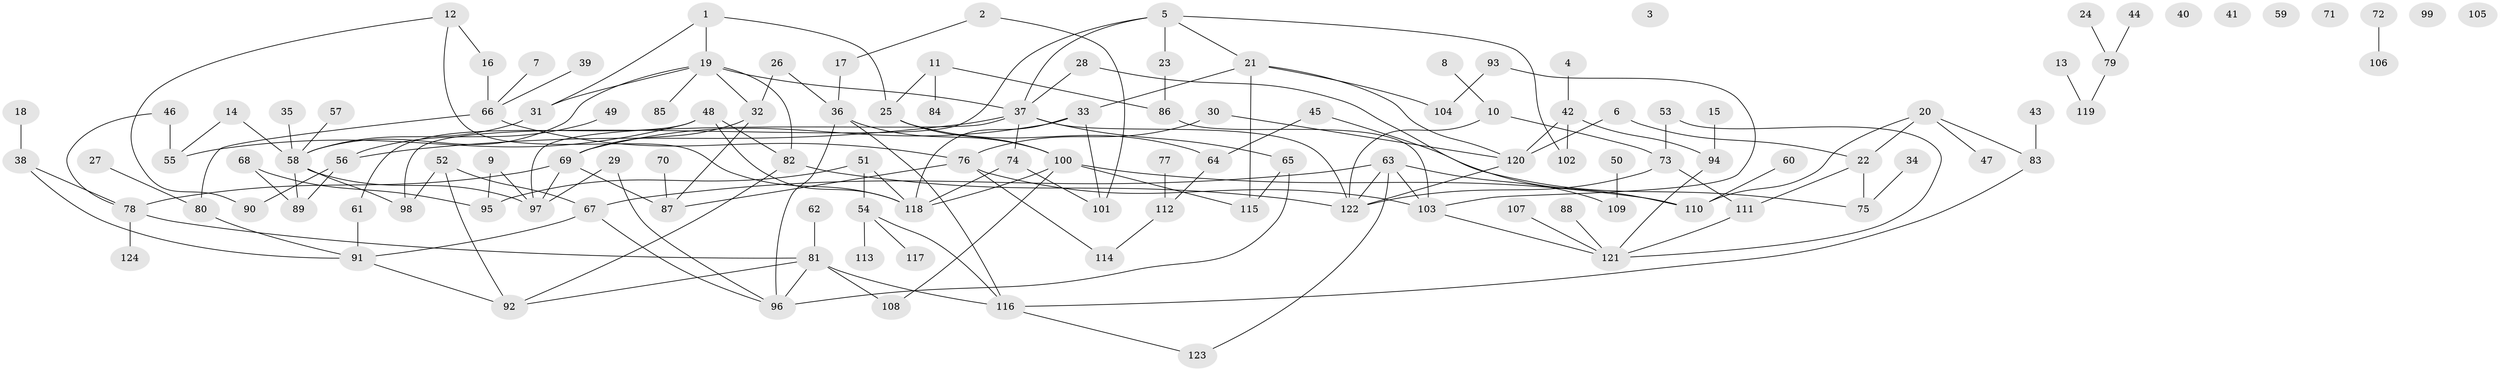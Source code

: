 // coarse degree distribution, {3: 0.23255813953488372, 12: 0.023255813953488372, 4: 0.046511627906976744, 6: 0.09302325581395349, 5: 0.13953488372093023, 7: 0.06976744186046512, 2: 0.20930232558139536, 9: 0.06976744186046512, 1: 0.09302325581395349, 8: 0.023255813953488372}
// Generated by graph-tools (version 1.1) at 2025/48/03/04/25 22:48:25]
// undirected, 124 vertices, 169 edges
graph export_dot {
  node [color=gray90,style=filled];
  1;
  2;
  3;
  4;
  5;
  6;
  7;
  8;
  9;
  10;
  11;
  12;
  13;
  14;
  15;
  16;
  17;
  18;
  19;
  20;
  21;
  22;
  23;
  24;
  25;
  26;
  27;
  28;
  29;
  30;
  31;
  32;
  33;
  34;
  35;
  36;
  37;
  38;
  39;
  40;
  41;
  42;
  43;
  44;
  45;
  46;
  47;
  48;
  49;
  50;
  51;
  52;
  53;
  54;
  55;
  56;
  57;
  58;
  59;
  60;
  61;
  62;
  63;
  64;
  65;
  66;
  67;
  68;
  69;
  70;
  71;
  72;
  73;
  74;
  75;
  76;
  77;
  78;
  79;
  80;
  81;
  82;
  83;
  84;
  85;
  86;
  87;
  88;
  89;
  90;
  91;
  92;
  93;
  94;
  95;
  96;
  97;
  98;
  99;
  100;
  101;
  102;
  103;
  104;
  105;
  106;
  107;
  108;
  109;
  110;
  111;
  112;
  113;
  114;
  115;
  116;
  117;
  118;
  119;
  120;
  121;
  122;
  123;
  124;
  1 -- 19;
  1 -- 25;
  1 -- 31;
  2 -- 17;
  2 -- 101;
  4 -- 42;
  5 -- 21;
  5 -- 23;
  5 -- 37;
  5 -- 98;
  5 -- 102;
  6 -- 22;
  6 -- 120;
  7 -- 66;
  8 -- 10;
  9 -- 95;
  9 -- 97;
  10 -- 73;
  10 -- 122;
  11 -- 25;
  11 -- 84;
  11 -- 86;
  12 -- 16;
  12 -- 90;
  12 -- 118;
  13 -- 119;
  14 -- 55;
  14 -- 58;
  15 -- 94;
  16 -- 66;
  17 -- 36;
  18 -- 38;
  19 -- 31;
  19 -- 32;
  19 -- 37;
  19 -- 58;
  19 -- 82;
  19 -- 85;
  20 -- 22;
  20 -- 47;
  20 -- 83;
  20 -- 110;
  21 -- 33;
  21 -- 104;
  21 -- 115;
  21 -- 120;
  22 -- 75;
  22 -- 111;
  23 -- 86;
  24 -- 79;
  25 -- 64;
  25 -- 100;
  26 -- 32;
  26 -- 36;
  27 -- 80;
  28 -- 37;
  28 -- 110;
  29 -- 96;
  29 -- 97;
  30 -- 76;
  30 -- 120;
  31 -- 58;
  32 -- 69;
  32 -- 87;
  33 -- 69;
  33 -- 101;
  33 -- 118;
  34 -- 75;
  35 -- 58;
  36 -- 96;
  36 -- 100;
  36 -- 116;
  37 -- 56;
  37 -- 65;
  37 -- 74;
  37 -- 97;
  37 -- 122;
  38 -- 78;
  38 -- 91;
  39 -- 66;
  42 -- 94;
  42 -- 102;
  42 -- 120;
  43 -- 83;
  44 -- 79;
  45 -- 64;
  45 -- 75;
  46 -- 55;
  46 -- 78;
  48 -- 55;
  48 -- 61;
  48 -- 82;
  48 -- 118;
  49 -- 56;
  50 -- 109;
  51 -- 54;
  51 -- 95;
  51 -- 118;
  52 -- 67;
  52 -- 92;
  52 -- 98;
  53 -- 73;
  53 -- 121;
  54 -- 113;
  54 -- 116;
  54 -- 117;
  56 -- 89;
  56 -- 90;
  57 -- 58;
  58 -- 89;
  58 -- 97;
  58 -- 98;
  60 -- 110;
  61 -- 91;
  62 -- 81;
  63 -- 67;
  63 -- 103;
  63 -- 109;
  63 -- 122;
  63 -- 123;
  64 -- 112;
  65 -- 96;
  65 -- 115;
  66 -- 76;
  66 -- 80;
  67 -- 91;
  67 -- 96;
  68 -- 89;
  68 -- 95;
  69 -- 78;
  69 -- 87;
  69 -- 97;
  70 -- 87;
  72 -- 106;
  73 -- 111;
  73 -- 122;
  74 -- 101;
  74 -- 118;
  76 -- 87;
  76 -- 103;
  76 -- 114;
  77 -- 112;
  78 -- 81;
  78 -- 124;
  79 -- 119;
  80 -- 91;
  81 -- 92;
  81 -- 96;
  81 -- 108;
  81 -- 116;
  82 -- 92;
  82 -- 122;
  83 -- 116;
  86 -- 103;
  88 -- 121;
  91 -- 92;
  93 -- 103;
  93 -- 104;
  94 -- 121;
  100 -- 108;
  100 -- 110;
  100 -- 115;
  100 -- 118;
  103 -- 121;
  107 -- 121;
  111 -- 121;
  112 -- 114;
  116 -- 123;
  120 -- 122;
}
